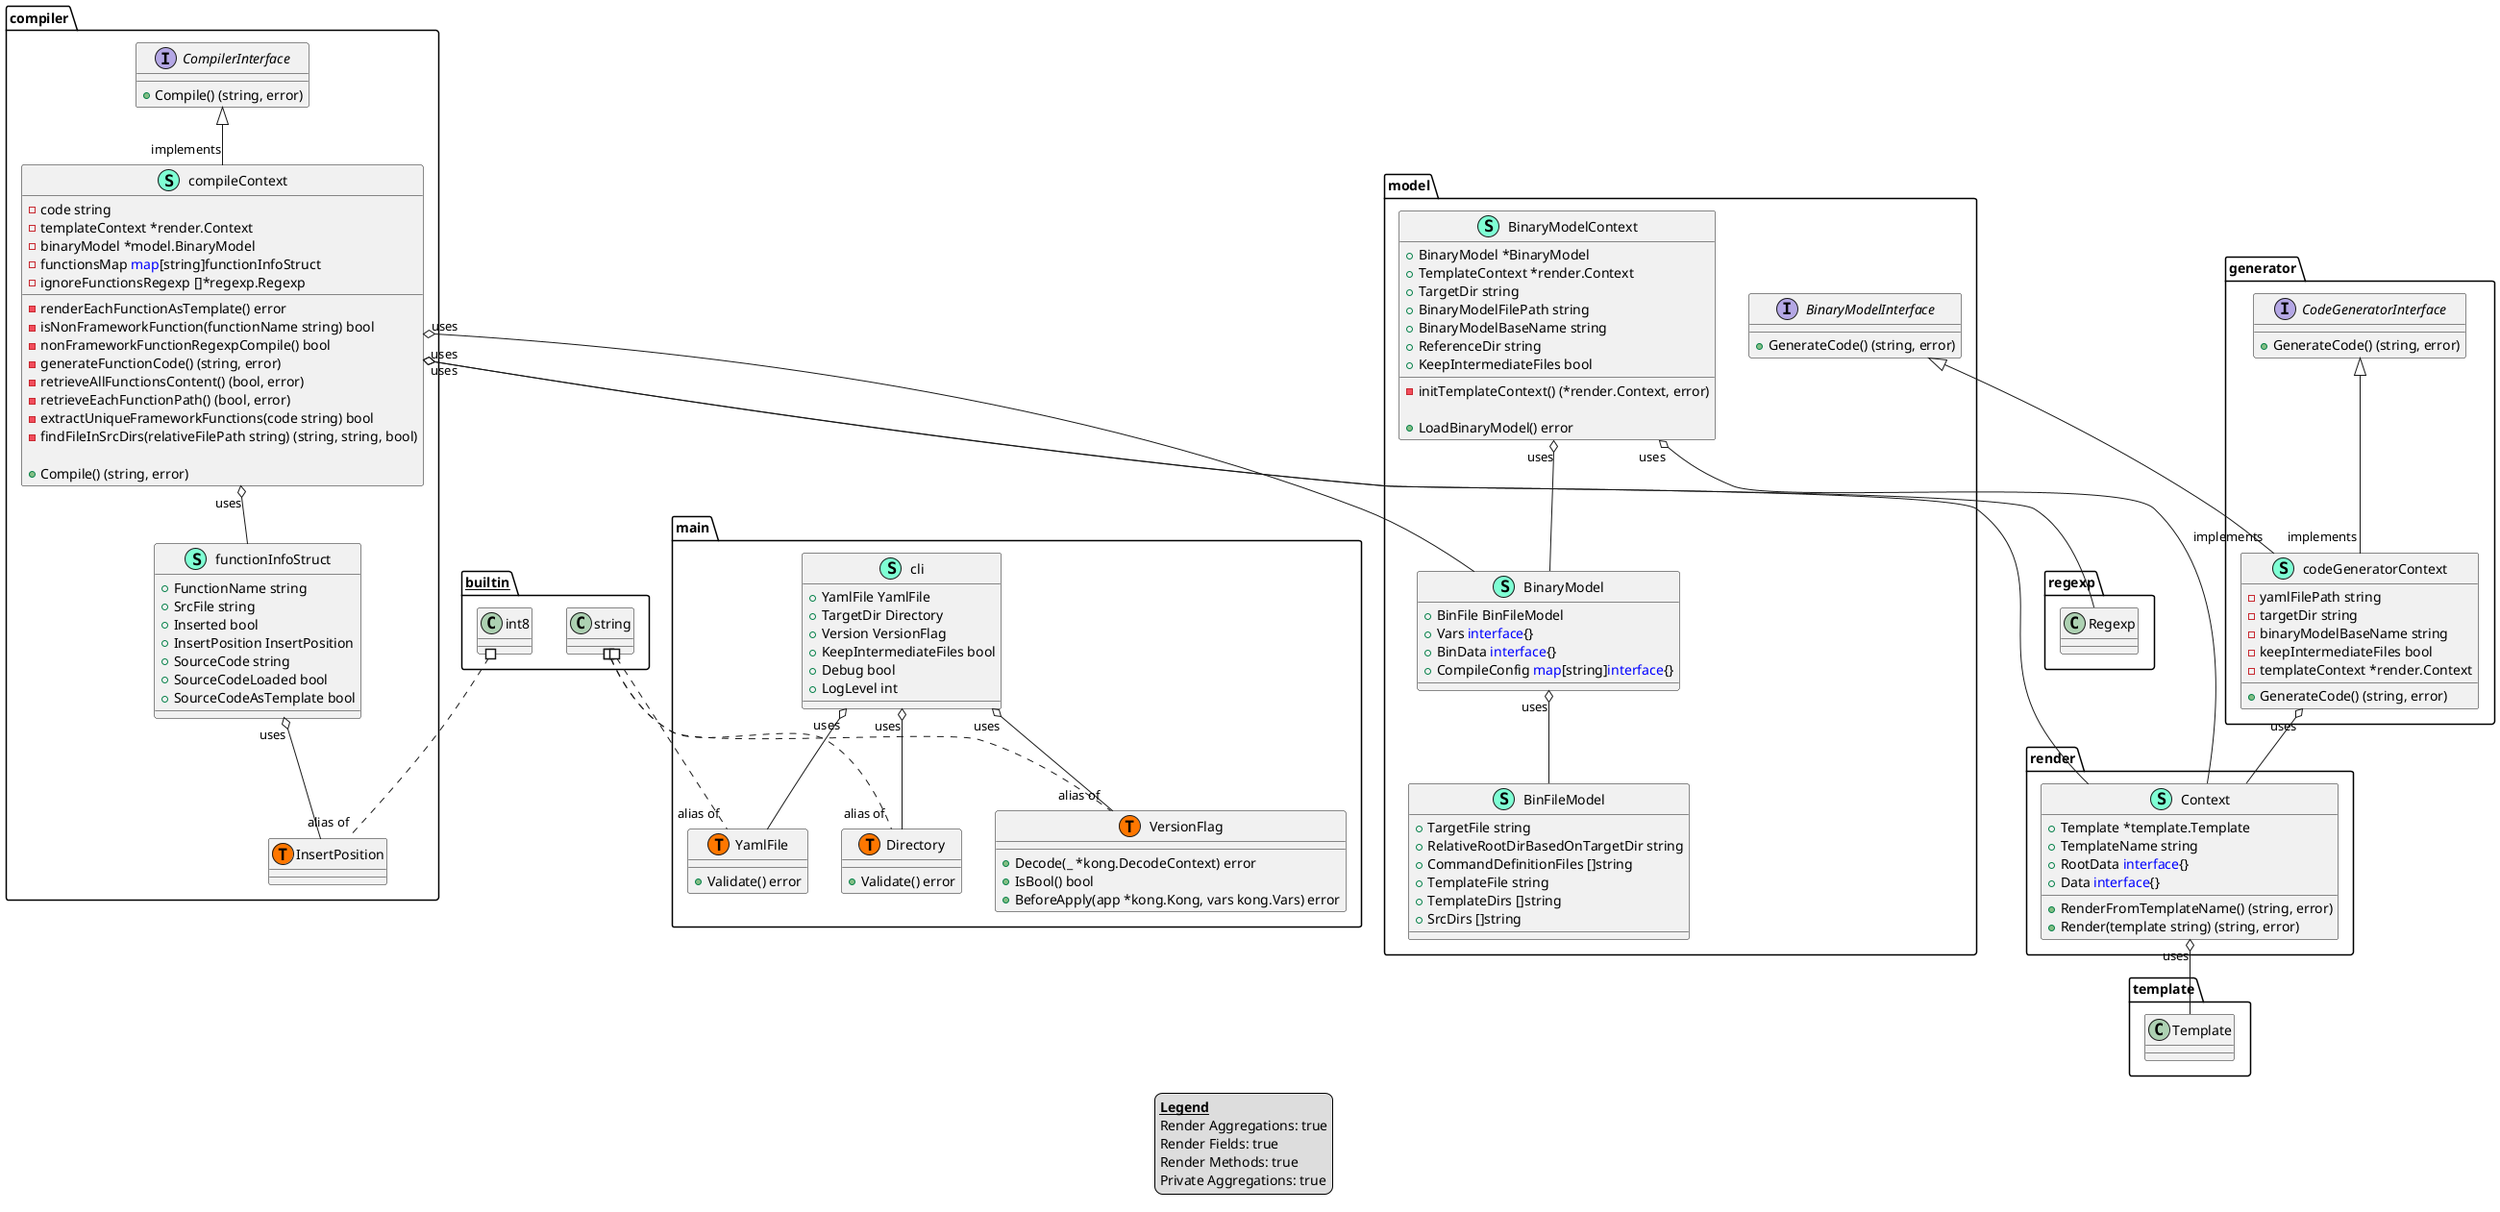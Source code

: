 @startuml
legend
<u><b>Legend</b></u>
Render Aggregations: true
Render Fields: true
Render Methods: true
Private Aggregations: true
end legend
namespace compiler {
    interface CompilerInterface  {
        + Compile() (string, error)

    }
    class compileContext << (S,Aquamarine) >> {
        - code string
        - templateContext *render.Context
        - binaryModel *model.BinaryModel
        - functionsMap <font color=blue>map</font>[string]functionInfoStruct
        - ignoreFunctionsRegexp []*regexp.Regexp

        - renderEachFunctionAsTemplate() error
        - isNonFrameworkFunction(functionName string) bool
        - nonFrameworkFunctionRegexpCompile() bool
        - generateFunctionCode() (string, error)
        - retrieveAllFunctionsContent() (bool, error)
        - retrieveEachFunctionPath() (bool, error)
        - extractUniqueFrameworkFunctions(code string) bool
        - findFileInSrcDirs(relativeFilePath string) (string, string, bool)

        + Compile() (string, error)

    }
    class compiler.InsertPosition << (T, #FF7700) >>  {
    }
    class functionInfoStruct << (S,Aquamarine) >> {
        + FunctionName string
        + SrcFile string
        + Inserted bool
        + InsertPosition InsertPosition
        + SourceCode string
        + SourceCodeLoaded bool
        + SourceCodeAsTemplate bool

    }
}

"compiler.CompilerInterface" <|-- "implements""compiler.compileContext"

"compiler.compileContext""uses" o-- "compiler.functionInfoStruct"
"compiler.compileContext""uses" o-- "model.BinaryModel"
"compiler.compileContext""uses" o-- "regexp.Regexp"
"compiler.compileContext""uses" o-- "render.Context"
"compiler.functionInfoStruct""uses" o-- "compiler.InsertPosition"

namespace generator {
    interface CodeGeneratorInterface  {
        + GenerateCode() (string, error)

    }
    class codeGeneratorContext << (S,Aquamarine) >> {
        - yamlFilePath string
        - targetDir string
        - binaryModelBaseName string
        - keepIntermediateFiles bool
        - templateContext *render.Context

        + GenerateCode() (string, error)

    }
}

"generator.CodeGeneratorInterface" <|-- "implements""generator.codeGeneratorContext"
"model.BinaryModelInterface" <|-- "implements""generator.codeGeneratorContext"

"generator.codeGeneratorContext""uses" o-- "render.Context"

namespace main {
    class Directory << (S,Aquamarine) >> {
        + Validate() error

    }
    class VersionFlag << (S,Aquamarine) >> {
        + Decode(_ *kong.DecodeContext) error
        + IsBool() bool
        + BeforeApply(app *kong.Kong, vars kong.Vars) error

    }
    class YamlFile << (S,Aquamarine) >> {
        + Validate() error

    }
    class cli << (S,Aquamarine) >> {
        + YamlFile YamlFile
        + TargetDir Directory
        + Version VersionFlag
        + KeepIntermediateFiles bool
        + Debug bool
        + LogLevel int

    }
    class main.Directory << (T, #FF7700) >>  {
    }
    class main.VersionFlag << (T, #FF7700) >>  {
    }
    class main.YamlFile << (T, #FF7700) >>  {
    }
}


"main.cli""uses" o-- "main.Directory"
"main.cli""uses" o-- "main.VersionFlag"
"main.cli""uses" o-- "main.YamlFile"

namespace model {
    class BinFileModel << (S,Aquamarine) >> {
        + TargetFile string
        + RelativeRootDirBasedOnTargetDir string
        + CommandDefinitionFiles []string
        + TemplateFile string
        + TemplateDirs []string
        + SrcDirs []string

    }
    class BinaryModel << (S,Aquamarine) >> {
        + BinFile BinFileModel
        + Vars <font color=blue>interface</font>{}
        + BinData <font color=blue>interface</font>{}
        + CompileConfig <font color=blue>map</font>[string]<font color=blue>interface</font>{}

    }
    class BinaryModelContext << (S,Aquamarine) >> {
        + BinaryModel *BinaryModel
        + TemplateContext *render.Context
        + TargetDir string
        + BinaryModelFilePath string
        + BinaryModelBaseName string
        + ReferenceDir string
        + KeepIntermediateFiles bool

        - initTemplateContext() (*render.Context, error)

        + LoadBinaryModel() error

    }
    interface BinaryModelInterface  {
        + GenerateCode() (string, error)

    }
}


"model.BinaryModel""uses" o-- "model.BinFileModel"
"model.BinaryModelContext""uses" o-- "model.BinaryModel"
"model.BinaryModelContext""uses" o-- "render.Context"

namespace render {
    class Context << (S,Aquamarine) >> {
        + Template *template.Template
        + TemplateName string
        + RootData <font color=blue>interface</font>{}
        + Data <font color=blue>interface</font>{}

        + RenderFromTemplateName() (string, error)
        + Render(template string) (string, error)

    }
}


"render.Context""uses" o-- "template.Template"

"__builtin__.int8" #.. "alias of""compiler.InsertPosition"
"__builtin__.string" #.. "alias of""main.Directory"
"__builtin__.string" #.. "alias of""main.VersionFlag"
"__builtin__.string" #.. "alias of""main.YamlFile"
@enduml
